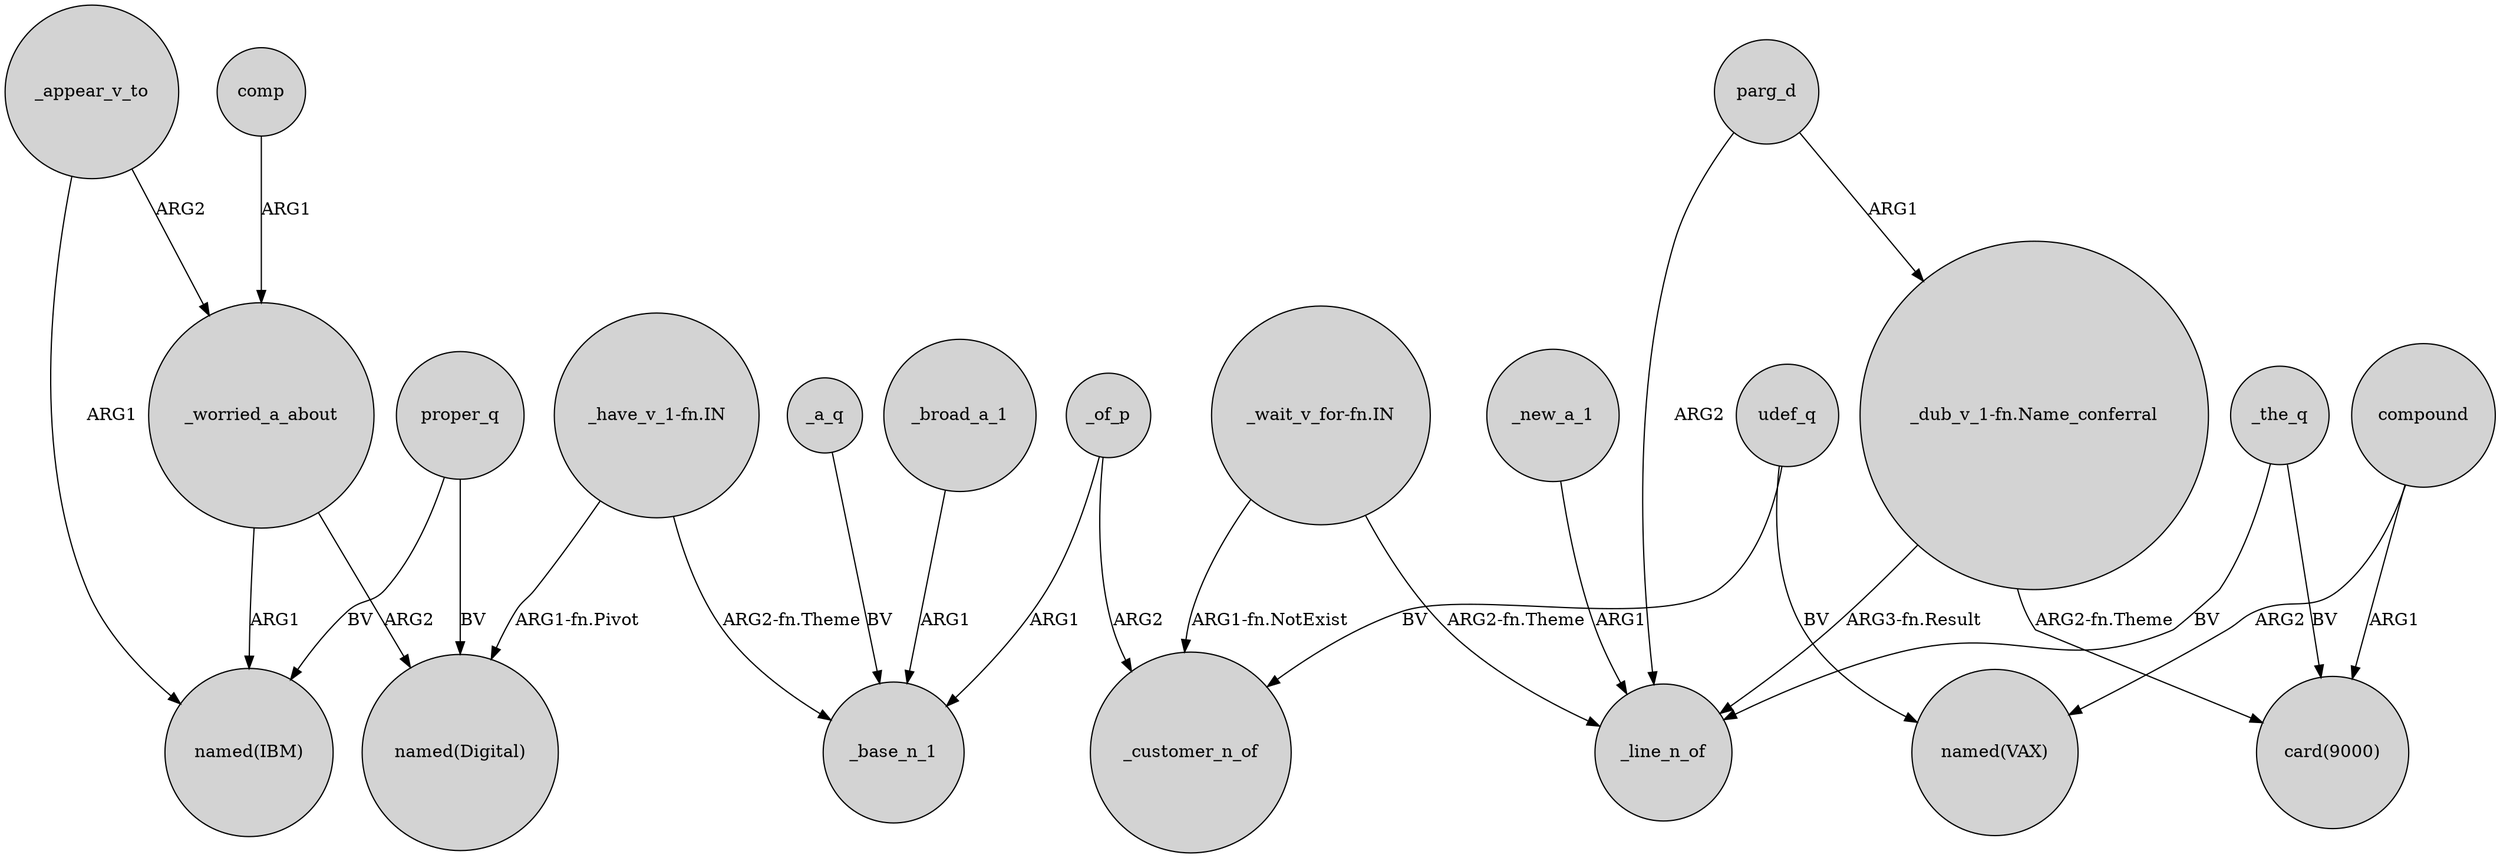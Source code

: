 digraph {
	node [shape=circle style=filled]
	comp -> _worried_a_about [label=ARG1]
	_new_a_1 -> _line_n_of [label=ARG1]
	"_dub_v_1-fn.Name_conferral" -> _line_n_of [label="ARG3-fn.Result"]
	"_dub_v_1-fn.Name_conferral" -> "card(9000)" [label="ARG2-fn.Theme"]
	parg_d -> _line_n_of [label=ARG2]
	_of_p -> _base_n_1 [label=ARG1]
	_the_q -> _line_n_of [label=BV]
	_of_p -> _customer_n_of [label=ARG2]
	"_have_v_1-fn.IN" -> _base_n_1 [label="ARG2-fn.Theme"]
	"_wait_v_for-fn.IN" -> _line_n_of [label="ARG2-fn.Theme"]
	proper_q -> "named(IBM)" [label=BV]
	_worried_a_about -> "named(Digital)" [label=ARG2]
	compound -> "card(9000)" [label=ARG1]
	udef_q -> "named(VAX)" [label=BV]
	"_wait_v_for-fn.IN" -> _customer_n_of [label="ARG1-fn.NotExist"]
	proper_q -> "named(Digital)" [label=BV]
	_appear_v_to -> "named(IBM)" [label=ARG1]
	_a_q -> _base_n_1 [label=BV]
	udef_q -> _customer_n_of [label=BV]
	parg_d -> "_dub_v_1-fn.Name_conferral" [label=ARG1]
	_broad_a_1 -> _base_n_1 [label=ARG1]
	"_have_v_1-fn.IN" -> "named(Digital)" [label="ARG1-fn.Pivot"]
	_appear_v_to -> _worried_a_about [label=ARG2]
	compound -> "named(VAX)" [label=ARG2]
	_worried_a_about -> "named(IBM)" [label=ARG1]
	_the_q -> "card(9000)" [label=BV]
}
